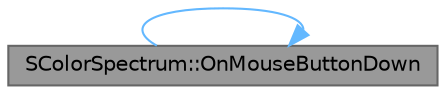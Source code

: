 digraph "SColorSpectrum::OnMouseButtonDown"
{
 // INTERACTIVE_SVG=YES
 // LATEX_PDF_SIZE
  bgcolor="transparent";
  edge [fontname=Helvetica,fontsize=10,labelfontname=Helvetica,labelfontsize=10];
  node [fontname=Helvetica,fontsize=10,shape=box,height=0.2,width=0.4];
  rankdir="RL";
  Node1 [id="Node000001",label="SColorSpectrum::OnMouseButtonDown",height=0.2,width=0.4,color="gray40", fillcolor="grey60", style="filled", fontcolor="black",tooltip="The system calls this method to notify the widget that a mouse button was pressed within it."];
  Node1 -> Node1 [id="edge1_Node000001_Node000001",dir="back",color="steelblue1",style="solid",tooltip=" "];
}
